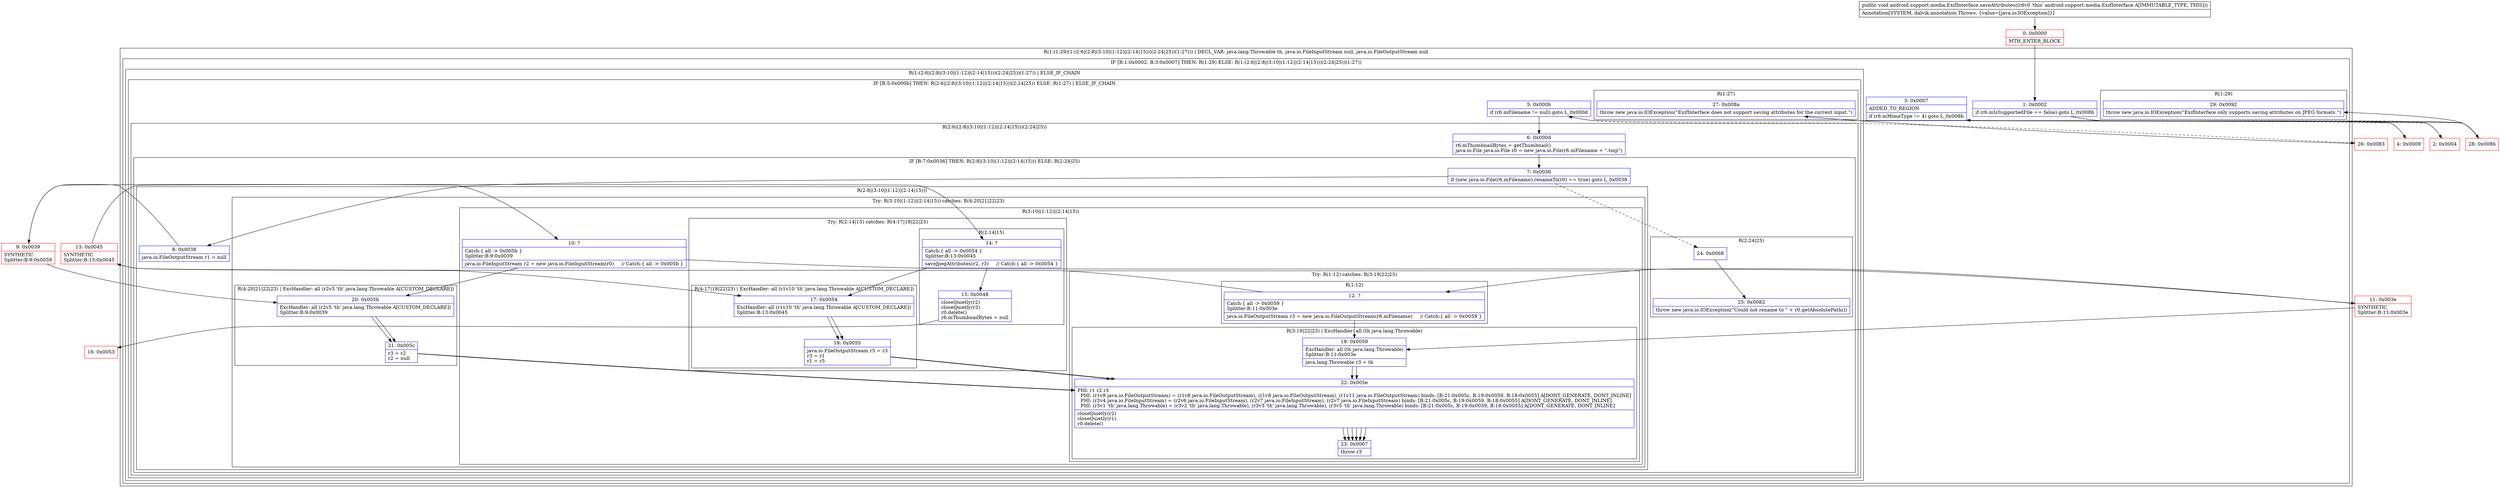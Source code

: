 digraph "CFG forandroid.support.media.ExifInterface.saveAttributes()V" {
subgraph cluster_Region_1023380161 {
label = "R(1:(1:29)(1:(2:6|(2:8|(3:10|(1:12)|(2:14|15)))(2:24|25))(1:27))) | DECL_VAR: java.lang.Throwable th, java.io.FileInputStream null, java.io.FileOutputStream null\l";
node [shape=record,color=blue];
subgraph cluster_IfRegion_1853059974 {
label = "IF [B:1:0x0002, B:3:0x0007] THEN: R(1:29) ELSE: R(1:(2:6|(2:8|(3:10|(1:12)|(2:14|15)))(2:24|25))(1:27))";
node [shape=record,color=blue];
Node_1 [shape=record,label="{1\:\ 0x0002|if (r6.mIsSupportedFile == false) goto L_0x008b\l}"];
Node_3 [shape=record,label="{3\:\ 0x0007|ADDED_TO_REGION\l|if (r6.mMimeType != 4) goto L_0x008b\l}"];
subgraph cluster_Region_1176019479 {
label = "R(1:29)";
node [shape=record,color=blue];
Node_29 [shape=record,label="{29\:\ 0x0092|throw new java.io.IOException(\"ExifInterface only supports saving attributes on JPEG formats.\")\l}"];
}
subgraph cluster_Region_1255280210 {
label = "R(1:(2:6|(2:8|(3:10|(1:12)|(2:14|15)))(2:24|25))(1:27)) | ELSE_IF_CHAIN\l";
node [shape=record,color=blue];
subgraph cluster_IfRegion_180042827 {
label = "IF [B:5:0x000b] THEN: R(2:6|(2:8|(3:10|(1:12)|(2:14|15)))(2:24|25)) ELSE: R(1:27) | ELSE_IF_CHAIN\l";
node [shape=record,color=blue];
Node_5 [shape=record,label="{5\:\ 0x000b|if (r6.mFilename != null) goto L_0x000d\l}"];
subgraph cluster_Region_980055480 {
label = "R(2:6|(2:8|(3:10|(1:12)|(2:14|15)))(2:24|25))";
node [shape=record,color=blue];
Node_6 [shape=record,label="{6\:\ 0x000d|r6.mThumbnailBytes = getThumbnail()\ljava.io.File java.io.File r0 = new java.io.File(r6.mFilename + \".tmp\")\l}"];
subgraph cluster_IfRegion_1443318330 {
label = "IF [B:7:0x0036] THEN: R(2:8|(3:10|(1:12)|(2:14|15))) ELSE: R(2:24|25)";
node [shape=record,color=blue];
Node_7 [shape=record,label="{7\:\ 0x0036|if (new java.io.File(r6.mFilename).renameTo(r0) == true) goto L_0x0038\l}"];
subgraph cluster_Region_1176855216 {
label = "R(2:8|(3:10|(1:12)|(2:14|15)))";
node [shape=record,color=blue];
Node_8 [shape=record,label="{8\:\ 0x0038|java.io.FileOutputStream r1 = null\l}"];
subgraph cluster_TryCatchRegion_2132906457 {
label = "Try: R(3:10|(1:12)|(2:14|15)) catches: R(4:20|21|22|23)";
node [shape=record,color=blue];
subgraph cluster_Region_1993819268 {
label = "R(3:10|(1:12)|(2:14|15))";
node [shape=record,color=blue];
Node_10 [shape=record,label="{10\:\ ?|Catch:\{ all \-\> 0x005b \}\lSplitter:B:9:0x0039\l|java.io.FileInputStream r2 = new java.io.FileInputStream(r0)     \/\/ Catch:\{ all \-\> 0x005b \}\l}"];
subgraph cluster_TryCatchRegion_2091551792 {
label = "Try: R(1:12) catches: R(3:19|22|23)";
node [shape=record,color=blue];
subgraph cluster_Region_231510410 {
label = "R(1:12)";
node [shape=record,color=blue];
Node_12 [shape=record,label="{12\:\ ?|Catch:\{ all \-\> 0x0059 \}\lSplitter:B:11:0x003e\l|java.io.FileOutputStream r3 = new java.io.FileOutputStream(r6.mFilename)     \/\/ Catch:\{ all \-\> 0x0059 \}\l}"];
}
subgraph cluster_Region_364888751 {
label = "R(3:19|22|23) | ExcHandler: all (th java.lang.Throwable)\l";
node [shape=record,color=blue];
Node_19 [shape=record,label="{19\:\ 0x0059|ExcHandler: all (th java.lang.Throwable)\lSplitter:B:11:0x003e\l|java.lang.Throwable r3 = th\l}"];
Node_22 [shape=record,label="{22\:\ 0x005e|PHI: r1 r2 r3 \l  PHI: (r1v9 java.io.FileOutputStream) = (r1v8 java.io.FileOutputStream), (r1v8 java.io.FileOutputStream), (r1v11 java.io.FileOutputStream) binds: [B:21:0x005c, B:19:0x0059, B:18:0x0055] A[DONT_GENERATE, DONT_INLINE]\l  PHI: (r2v4 java.io.FileInputStream) = (r2v6 java.io.FileInputStream), (r2v7 java.io.FileInputStream), (r2v7 java.io.FileInputStream) binds: [B:21:0x005c, B:19:0x0059, B:18:0x0055] A[DONT_GENERATE, DONT_INLINE]\l  PHI: (r3v1 'th' java.lang.Throwable) = (r3v2 'th' java.lang.Throwable), (r3v3 'th' java.lang.Throwable), (r3v5 'th' java.lang.Throwable) binds: [B:21:0x005c, B:19:0x0059, B:18:0x0055] A[DONT_GENERATE, DONT_INLINE]\l|closeQuietly(r2)\lcloseQuietly(r1)\lr0.delete()\l}"];
Node_23 [shape=record,label="{23\:\ 0x0067|throw r3\l}"];
}
}
subgraph cluster_TryCatchRegion_642821481 {
label = "Try: R(2:14|15) catches: R(4:17|18|22|23)";
node [shape=record,color=blue];
subgraph cluster_Region_2081534485 {
label = "R(2:14|15)";
node [shape=record,color=blue];
Node_14 [shape=record,label="{14\:\ ?|Catch:\{ all \-\> 0x0054 \}\lSplitter:B:13:0x0045\l|saveJpegAttributes(r2, r3)     \/\/ Catch:\{ all \-\> 0x0054 \}\l}"];
Node_15 [shape=record,label="{15\:\ 0x0048|closeQuietly(r2)\lcloseQuietly(r3)\lr0.delete()\lr6.mThumbnailBytes = null\l}"];
}
subgraph cluster_Region_279671095 {
label = "R(4:17|18|22|23) | ExcHandler: all (r1v10 'th' java.lang.Throwable A[CUSTOM_DECLARE])\l";
node [shape=record,color=blue];
Node_17 [shape=record,label="{17\:\ 0x0054|ExcHandler: all (r1v10 'th' java.lang.Throwable A[CUSTOM_DECLARE])\lSplitter:B:13:0x0045\l}"];
Node_18 [shape=record,label="{18\:\ 0x0055|java.io.FileOutputStream r5 = r3\lr3 = r1\lr1 = r5\l}"];
Node_22 [shape=record,label="{22\:\ 0x005e|PHI: r1 r2 r3 \l  PHI: (r1v9 java.io.FileOutputStream) = (r1v8 java.io.FileOutputStream), (r1v8 java.io.FileOutputStream), (r1v11 java.io.FileOutputStream) binds: [B:21:0x005c, B:19:0x0059, B:18:0x0055] A[DONT_GENERATE, DONT_INLINE]\l  PHI: (r2v4 java.io.FileInputStream) = (r2v6 java.io.FileInputStream), (r2v7 java.io.FileInputStream), (r2v7 java.io.FileInputStream) binds: [B:21:0x005c, B:19:0x0059, B:18:0x0055] A[DONT_GENERATE, DONT_INLINE]\l  PHI: (r3v1 'th' java.lang.Throwable) = (r3v2 'th' java.lang.Throwable), (r3v3 'th' java.lang.Throwable), (r3v5 'th' java.lang.Throwable) binds: [B:21:0x005c, B:19:0x0059, B:18:0x0055] A[DONT_GENERATE, DONT_INLINE]\l|closeQuietly(r2)\lcloseQuietly(r1)\lr0.delete()\l}"];
Node_23 [shape=record,label="{23\:\ 0x0067|throw r3\l}"];
}
}
}
subgraph cluster_Region_1544877250 {
label = "R(4:20|21|22|23) | ExcHandler: all (r2v5 'th' java.lang.Throwable A[CUSTOM_DECLARE])\l";
node [shape=record,color=blue];
Node_20 [shape=record,label="{20\:\ 0x005b|ExcHandler: all (r2v5 'th' java.lang.Throwable A[CUSTOM_DECLARE])\lSplitter:B:9:0x0039\l}"];
Node_21 [shape=record,label="{21\:\ 0x005c|r3 = r2\lr2 = null\l}"];
Node_22 [shape=record,label="{22\:\ 0x005e|PHI: r1 r2 r3 \l  PHI: (r1v9 java.io.FileOutputStream) = (r1v8 java.io.FileOutputStream), (r1v8 java.io.FileOutputStream), (r1v11 java.io.FileOutputStream) binds: [B:21:0x005c, B:19:0x0059, B:18:0x0055] A[DONT_GENERATE, DONT_INLINE]\l  PHI: (r2v4 java.io.FileInputStream) = (r2v6 java.io.FileInputStream), (r2v7 java.io.FileInputStream), (r2v7 java.io.FileInputStream) binds: [B:21:0x005c, B:19:0x0059, B:18:0x0055] A[DONT_GENERATE, DONT_INLINE]\l  PHI: (r3v1 'th' java.lang.Throwable) = (r3v2 'th' java.lang.Throwable), (r3v3 'th' java.lang.Throwable), (r3v5 'th' java.lang.Throwable) binds: [B:21:0x005c, B:19:0x0059, B:18:0x0055] A[DONT_GENERATE, DONT_INLINE]\l|closeQuietly(r2)\lcloseQuietly(r1)\lr0.delete()\l}"];
Node_23 [shape=record,label="{23\:\ 0x0067|throw r3\l}"];
}
}
}
subgraph cluster_Region_928382805 {
label = "R(2:24|25)";
node [shape=record,color=blue];
Node_24 [shape=record,label="{24\:\ 0x0068}"];
Node_25 [shape=record,label="{25\:\ 0x0082|throw new java.io.IOException(\"Could not rename to \" + r0.getAbsolutePath())\l}"];
}
}
}
subgraph cluster_Region_1977255052 {
label = "R(1:27)";
node [shape=record,color=blue];
Node_27 [shape=record,label="{27\:\ 0x008a|throw new java.io.IOException(\"ExifInterface does not support saving attributes for the current input.\")\l}"];
}
}
}
}
}
subgraph cluster_Region_1544877250 {
label = "R(4:20|21|22|23) | ExcHandler: all (r2v5 'th' java.lang.Throwable A[CUSTOM_DECLARE])\l";
node [shape=record,color=blue];
Node_20 [shape=record,label="{20\:\ 0x005b|ExcHandler: all (r2v5 'th' java.lang.Throwable A[CUSTOM_DECLARE])\lSplitter:B:9:0x0039\l}"];
Node_21 [shape=record,label="{21\:\ 0x005c|r3 = r2\lr2 = null\l}"];
Node_22 [shape=record,label="{22\:\ 0x005e|PHI: r1 r2 r3 \l  PHI: (r1v9 java.io.FileOutputStream) = (r1v8 java.io.FileOutputStream), (r1v8 java.io.FileOutputStream), (r1v11 java.io.FileOutputStream) binds: [B:21:0x005c, B:19:0x0059, B:18:0x0055] A[DONT_GENERATE, DONT_INLINE]\l  PHI: (r2v4 java.io.FileInputStream) = (r2v6 java.io.FileInputStream), (r2v7 java.io.FileInputStream), (r2v7 java.io.FileInputStream) binds: [B:21:0x005c, B:19:0x0059, B:18:0x0055] A[DONT_GENERATE, DONT_INLINE]\l  PHI: (r3v1 'th' java.lang.Throwable) = (r3v2 'th' java.lang.Throwable), (r3v3 'th' java.lang.Throwable), (r3v5 'th' java.lang.Throwable) binds: [B:21:0x005c, B:19:0x0059, B:18:0x0055] A[DONT_GENERATE, DONT_INLINE]\l|closeQuietly(r2)\lcloseQuietly(r1)\lr0.delete()\l}"];
Node_23 [shape=record,label="{23\:\ 0x0067|throw r3\l}"];
}
subgraph cluster_Region_364888751 {
label = "R(3:19|22|23) | ExcHandler: all (th java.lang.Throwable)\l";
node [shape=record,color=blue];
Node_19 [shape=record,label="{19\:\ 0x0059|ExcHandler: all (th java.lang.Throwable)\lSplitter:B:11:0x003e\l|java.lang.Throwable r3 = th\l}"];
Node_22 [shape=record,label="{22\:\ 0x005e|PHI: r1 r2 r3 \l  PHI: (r1v9 java.io.FileOutputStream) = (r1v8 java.io.FileOutputStream), (r1v8 java.io.FileOutputStream), (r1v11 java.io.FileOutputStream) binds: [B:21:0x005c, B:19:0x0059, B:18:0x0055] A[DONT_GENERATE, DONT_INLINE]\l  PHI: (r2v4 java.io.FileInputStream) = (r2v6 java.io.FileInputStream), (r2v7 java.io.FileInputStream), (r2v7 java.io.FileInputStream) binds: [B:21:0x005c, B:19:0x0059, B:18:0x0055] A[DONT_GENERATE, DONT_INLINE]\l  PHI: (r3v1 'th' java.lang.Throwable) = (r3v2 'th' java.lang.Throwable), (r3v3 'th' java.lang.Throwable), (r3v5 'th' java.lang.Throwable) binds: [B:21:0x005c, B:19:0x0059, B:18:0x0055] A[DONT_GENERATE, DONT_INLINE]\l|closeQuietly(r2)\lcloseQuietly(r1)\lr0.delete()\l}"];
Node_23 [shape=record,label="{23\:\ 0x0067|throw r3\l}"];
}
subgraph cluster_Region_279671095 {
label = "R(4:17|18|22|23) | ExcHandler: all (r1v10 'th' java.lang.Throwable A[CUSTOM_DECLARE])\l";
node [shape=record,color=blue];
Node_17 [shape=record,label="{17\:\ 0x0054|ExcHandler: all (r1v10 'th' java.lang.Throwable A[CUSTOM_DECLARE])\lSplitter:B:13:0x0045\l}"];
Node_18 [shape=record,label="{18\:\ 0x0055|java.io.FileOutputStream r5 = r3\lr3 = r1\lr1 = r5\l}"];
Node_22 [shape=record,label="{22\:\ 0x005e|PHI: r1 r2 r3 \l  PHI: (r1v9 java.io.FileOutputStream) = (r1v8 java.io.FileOutputStream), (r1v8 java.io.FileOutputStream), (r1v11 java.io.FileOutputStream) binds: [B:21:0x005c, B:19:0x0059, B:18:0x0055] A[DONT_GENERATE, DONT_INLINE]\l  PHI: (r2v4 java.io.FileInputStream) = (r2v6 java.io.FileInputStream), (r2v7 java.io.FileInputStream), (r2v7 java.io.FileInputStream) binds: [B:21:0x005c, B:19:0x0059, B:18:0x0055] A[DONT_GENERATE, DONT_INLINE]\l  PHI: (r3v1 'th' java.lang.Throwable) = (r3v2 'th' java.lang.Throwable), (r3v3 'th' java.lang.Throwable), (r3v5 'th' java.lang.Throwable) binds: [B:21:0x005c, B:19:0x0059, B:18:0x0055] A[DONT_GENERATE, DONT_INLINE]\l|closeQuietly(r2)\lcloseQuietly(r1)\lr0.delete()\l}"];
Node_23 [shape=record,label="{23\:\ 0x0067|throw r3\l}"];
}
Node_0 [shape=record,color=red,label="{0\:\ 0x0000|MTH_ENTER_BLOCK\l}"];
Node_2 [shape=record,color=red,label="{2\:\ 0x0004}"];
Node_4 [shape=record,color=red,label="{4\:\ 0x0009}"];
Node_9 [shape=record,color=red,label="{9\:\ 0x0039|SYNTHETIC\lSplitter:B:9:0x0039\l}"];
Node_11 [shape=record,color=red,label="{11\:\ 0x003e|SYNTHETIC\lSplitter:B:11:0x003e\l}"];
Node_13 [shape=record,color=red,label="{13\:\ 0x0045|SYNTHETIC\lSplitter:B:13:0x0045\l}"];
Node_16 [shape=record,color=red,label="{16\:\ 0x0053}"];
Node_26 [shape=record,color=red,label="{26\:\ 0x0083}"];
Node_28 [shape=record,color=red,label="{28\:\ 0x008b}"];
MethodNode[shape=record,label="{public void android.support.media.ExifInterface.saveAttributes((r6v0 'this' android.support.media.ExifInterface A[IMMUTABLE_TYPE, THIS]))  | Annotation[SYSTEM, dalvik.annotation.Throws, \{value=[java.io.IOException]\}]\l}"];
MethodNode -> Node_0;
Node_1 -> Node_2[style=dashed];
Node_1 -> Node_28;
Node_3 -> Node_4[style=dashed];
Node_3 -> Node_28;
Node_5 -> Node_6;
Node_5 -> Node_26[style=dashed];
Node_6 -> Node_7;
Node_7 -> Node_8;
Node_7 -> Node_24[style=dashed];
Node_8 -> Node_9;
Node_10 -> Node_11;
Node_10 -> Node_20;
Node_12 -> Node_13;
Node_12 -> Node_19;
Node_19 -> Node_22;
Node_22 -> Node_23;
Node_14 -> Node_15;
Node_14 -> Node_17;
Node_15 -> Node_16;
Node_17 -> Node_18;
Node_18 -> Node_22;
Node_22 -> Node_23;
Node_20 -> Node_21;
Node_21 -> Node_22;
Node_22 -> Node_23;
Node_24 -> Node_25;
Node_20 -> Node_21;
Node_21 -> Node_22;
Node_22 -> Node_23;
Node_19 -> Node_22;
Node_22 -> Node_23;
Node_17 -> Node_18;
Node_18 -> Node_22;
Node_22 -> Node_23;
Node_0 -> Node_1;
Node_2 -> Node_3;
Node_4 -> Node_5;
Node_9 -> Node_10;
Node_9 -> Node_20;
Node_11 -> Node_12;
Node_11 -> Node_19;
Node_13 -> Node_14;
Node_13 -> Node_17;
Node_26 -> Node_27;
Node_28 -> Node_29;
}

